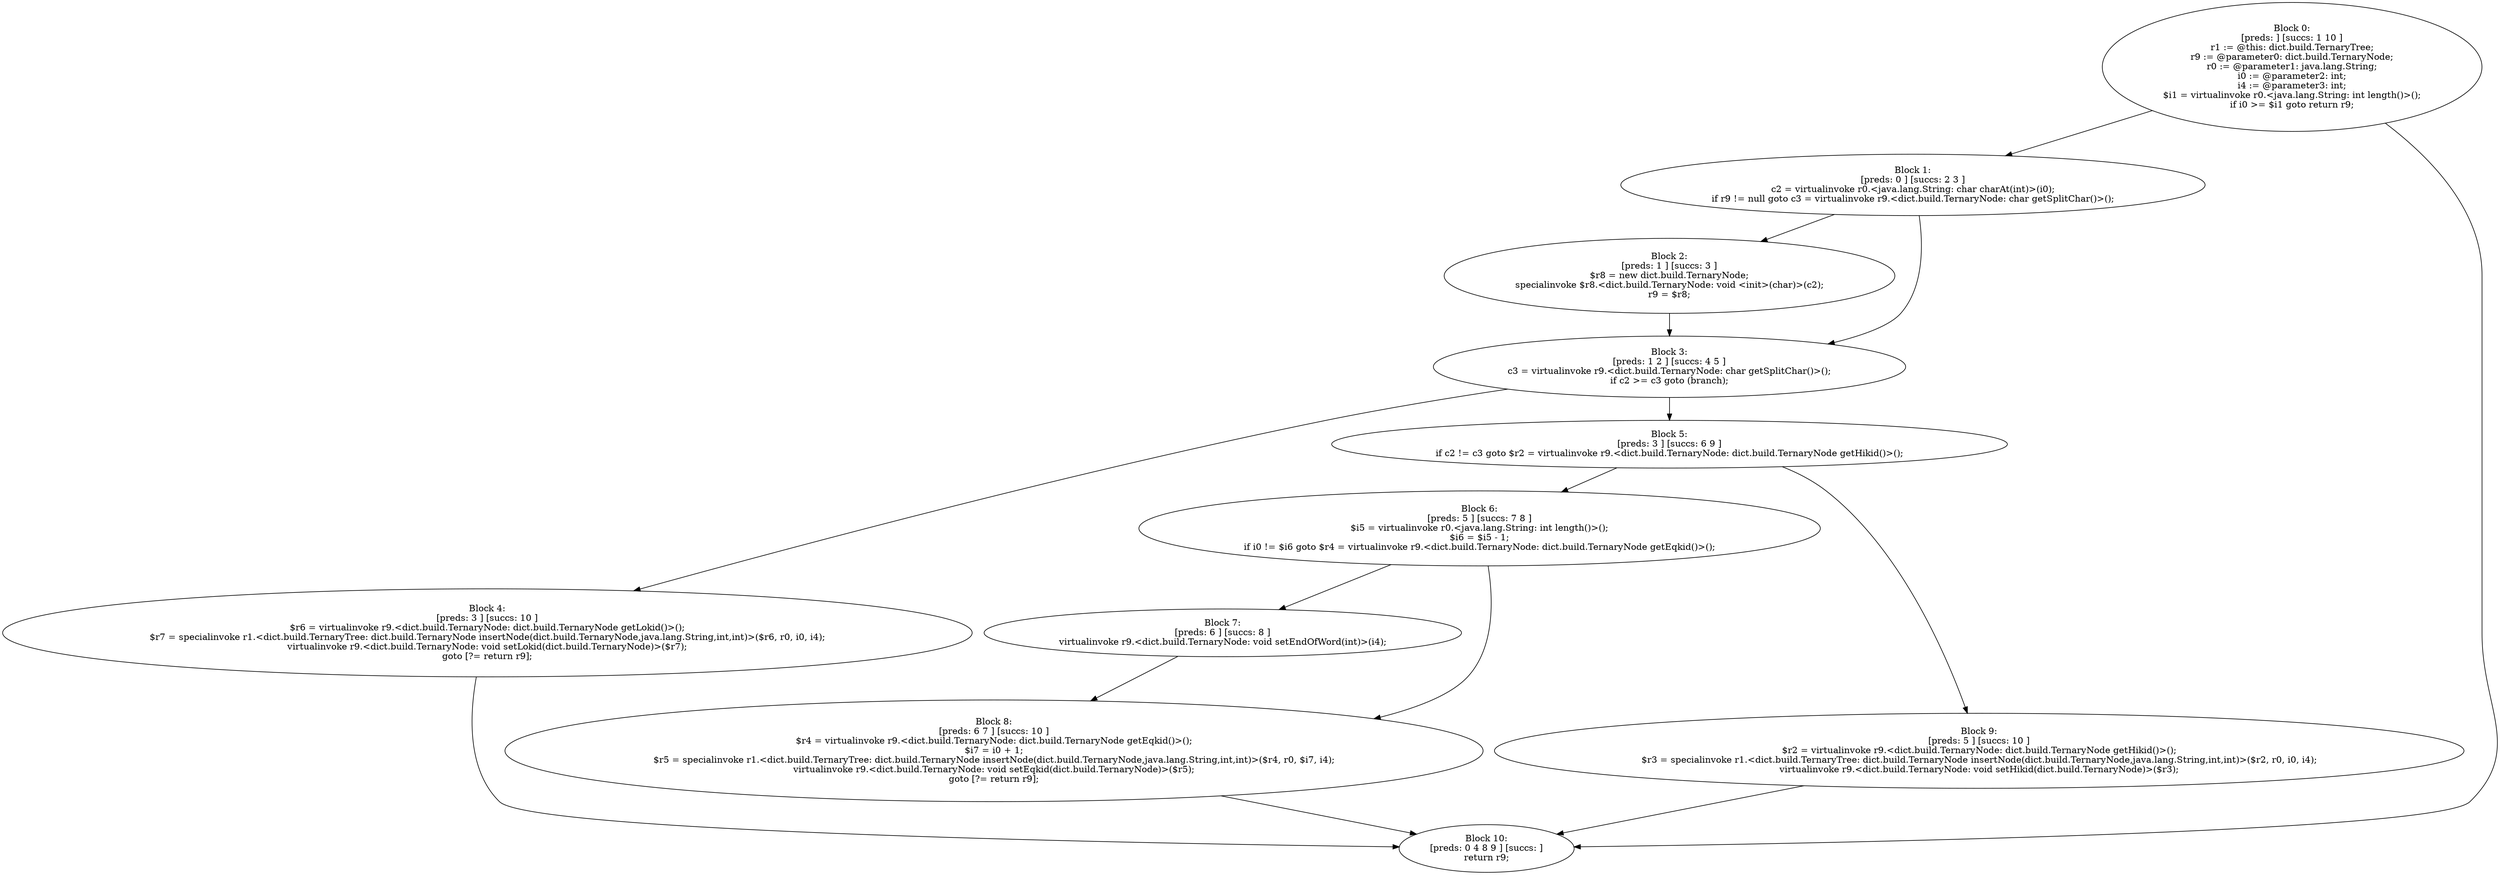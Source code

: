 digraph "unitGraph" {
    "Block 0:
[preds: ] [succs: 1 10 ]
r1 := @this: dict.build.TernaryTree;
r9 := @parameter0: dict.build.TernaryNode;
r0 := @parameter1: java.lang.String;
i0 := @parameter2: int;
i4 := @parameter3: int;
$i1 = virtualinvoke r0.<java.lang.String: int length()>();
if i0 >= $i1 goto return r9;
"
    "Block 1:
[preds: 0 ] [succs: 2 3 ]
c2 = virtualinvoke r0.<java.lang.String: char charAt(int)>(i0);
if r9 != null goto c3 = virtualinvoke r9.<dict.build.TernaryNode: char getSplitChar()>();
"
    "Block 2:
[preds: 1 ] [succs: 3 ]
$r8 = new dict.build.TernaryNode;
specialinvoke $r8.<dict.build.TernaryNode: void <init>(char)>(c2);
r9 = $r8;
"
    "Block 3:
[preds: 1 2 ] [succs: 4 5 ]
c3 = virtualinvoke r9.<dict.build.TernaryNode: char getSplitChar()>();
if c2 >= c3 goto (branch);
"
    "Block 4:
[preds: 3 ] [succs: 10 ]
$r6 = virtualinvoke r9.<dict.build.TernaryNode: dict.build.TernaryNode getLokid()>();
$r7 = specialinvoke r1.<dict.build.TernaryTree: dict.build.TernaryNode insertNode(dict.build.TernaryNode,java.lang.String,int,int)>($r6, r0, i0, i4);
virtualinvoke r9.<dict.build.TernaryNode: void setLokid(dict.build.TernaryNode)>($r7);
goto [?= return r9];
"
    "Block 5:
[preds: 3 ] [succs: 6 9 ]
if c2 != c3 goto $r2 = virtualinvoke r9.<dict.build.TernaryNode: dict.build.TernaryNode getHikid()>();
"
    "Block 6:
[preds: 5 ] [succs: 7 8 ]
$i5 = virtualinvoke r0.<java.lang.String: int length()>();
$i6 = $i5 - 1;
if i0 != $i6 goto $r4 = virtualinvoke r9.<dict.build.TernaryNode: dict.build.TernaryNode getEqkid()>();
"
    "Block 7:
[preds: 6 ] [succs: 8 ]
virtualinvoke r9.<dict.build.TernaryNode: void setEndOfWord(int)>(i4);
"
    "Block 8:
[preds: 6 7 ] [succs: 10 ]
$r4 = virtualinvoke r9.<dict.build.TernaryNode: dict.build.TernaryNode getEqkid()>();
$i7 = i0 + 1;
$r5 = specialinvoke r1.<dict.build.TernaryTree: dict.build.TernaryNode insertNode(dict.build.TernaryNode,java.lang.String,int,int)>($r4, r0, $i7, i4);
virtualinvoke r9.<dict.build.TernaryNode: void setEqkid(dict.build.TernaryNode)>($r5);
goto [?= return r9];
"
    "Block 9:
[preds: 5 ] [succs: 10 ]
$r2 = virtualinvoke r9.<dict.build.TernaryNode: dict.build.TernaryNode getHikid()>();
$r3 = specialinvoke r1.<dict.build.TernaryTree: dict.build.TernaryNode insertNode(dict.build.TernaryNode,java.lang.String,int,int)>($r2, r0, i0, i4);
virtualinvoke r9.<dict.build.TernaryNode: void setHikid(dict.build.TernaryNode)>($r3);
"
    "Block 10:
[preds: 0 4 8 9 ] [succs: ]
return r9;
"
    "Block 0:
[preds: ] [succs: 1 10 ]
r1 := @this: dict.build.TernaryTree;
r9 := @parameter0: dict.build.TernaryNode;
r0 := @parameter1: java.lang.String;
i0 := @parameter2: int;
i4 := @parameter3: int;
$i1 = virtualinvoke r0.<java.lang.String: int length()>();
if i0 >= $i1 goto return r9;
"->"Block 1:
[preds: 0 ] [succs: 2 3 ]
c2 = virtualinvoke r0.<java.lang.String: char charAt(int)>(i0);
if r9 != null goto c3 = virtualinvoke r9.<dict.build.TernaryNode: char getSplitChar()>();
";
    "Block 0:
[preds: ] [succs: 1 10 ]
r1 := @this: dict.build.TernaryTree;
r9 := @parameter0: dict.build.TernaryNode;
r0 := @parameter1: java.lang.String;
i0 := @parameter2: int;
i4 := @parameter3: int;
$i1 = virtualinvoke r0.<java.lang.String: int length()>();
if i0 >= $i1 goto return r9;
"->"Block 10:
[preds: 0 4 8 9 ] [succs: ]
return r9;
";
    "Block 1:
[preds: 0 ] [succs: 2 3 ]
c2 = virtualinvoke r0.<java.lang.String: char charAt(int)>(i0);
if r9 != null goto c3 = virtualinvoke r9.<dict.build.TernaryNode: char getSplitChar()>();
"->"Block 2:
[preds: 1 ] [succs: 3 ]
$r8 = new dict.build.TernaryNode;
specialinvoke $r8.<dict.build.TernaryNode: void <init>(char)>(c2);
r9 = $r8;
";
    "Block 1:
[preds: 0 ] [succs: 2 3 ]
c2 = virtualinvoke r0.<java.lang.String: char charAt(int)>(i0);
if r9 != null goto c3 = virtualinvoke r9.<dict.build.TernaryNode: char getSplitChar()>();
"->"Block 3:
[preds: 1 2 ] [succs: 4 5 ]
c3 = virtualinvoke r9.<dict.build.TernaryNode: char getSplitChar()>();
if c2 >= c3 goto (branch);
";
    "Block 2:
[preds: 1 ] [succs: 3 ]
$r8 = new dict.build.TernaryNode;
specialinvoke $r8.<dict.build.TernaryNode: void <init>(char)>(c2);
r9 = $r8;
"->"Block 3:
[preds: 1 2 ] [succs: 4 5 ]
c3 = virtualinvoke r9.<dict.build.TernaryNode: char getSplitChar()>();
if c2 >= c3 goto (branch);
";
    "Block 3:
[preds: 1 2 ] [succs: 4 5 ]
c3 = virtualinvoke r9.<dict.build.TernaryNode: char getSplitChar()>();
if c2 >= c3 goto (branch);
"->"Block 4:
[preds: 3 ] [succs: 10 ]
$r6 = virtualinvoke r9.<dict.build.TernaryNode: dict.build.TernaryNode getLokid()>();
$r7 = specialinvoke r1.<dict.build.TernaryTree: dict.build.TernaryNode insertNode(dict.build.TernaryNode,java.lang.String,int,int)>($r6, r0, i0, i4);
virtualinvoke r9.<dict.build.TernaryNode: void setLokid(dict.build.TernaryNode)>($r7);
goto [?= return r9];
";
    "Block 3:
[preds: 1 2 ] [succs: 4 5 ]
c3 = virtualinvoke r9.<dict.build.TernaryNode: char getSplitChar()>();
if c2 >= c3 goto (branch);
"->"Block 5:
[preds: 3 ] [succs: 6 9 ]
if c2 != c3 goto $r2 = virtualinvoke r9.<dict.build.TernaryNode: dict.build.TernaryNode getHikid()>();
";
    "Block 4:
[preds: 3 ] [succs: 10 ]
$r6 = virtualinvoke r9.<dict.build.TernaryNode: dict.build.TernaryNode getLokid()>();
$r7 = specialinvoke r1.<dict.build.TernaryTree: dict.build.TernaryNode insertNode(dict.build.TernaryNode,java.lang.String,int,int)>($r6, r0, i0, i4);
virtualinvoke r9.<dict.build.TernaryNode: void setLokid(dict.build.TernaryNode)>($r7);
goto [?= return r9];
"->"Block 10:
[preds: 0 4 8 9 ] [succs: ]
return r9;
";
    "Block 5:
[preds: 3 ] [succs: 6 9 ]
if c2 != c3 goto $r2 = virtualinvoke r9.<dict.build.TernaryNode: dict.build.TernaryNode getHikid()>();
"->"Block 6:
[preds: 5 ] [succs: 7 8 ]
$i5 = virtualinvoke r0.<java.lang.String: int length()>();
$i6 = $i5 - 1;
if i0 != $i6 goto $r4 = virtualinvoke r9.<dict.build.TernaryNode: dict.build.TernaryNode getEqkid()>();
";
    "Block 5:
[preds: 3 ] [succs: 6 9 ]
if c2 != c3 goto $r2 = virtualinvoke r9.<dict.build.TernaryNode: dict.build.TernaryNode getHikid()>();
"->"Block 9:
[preds: 5 ] [succs: 10 ]
$r2 = virtualinvoke r9.<dict.build.TernaryNode: dict.build.TernaryNode getHikid()>();
$r3 = specialinvoke r1.<dict.build.TernaryTree: dict.build.TernaryNode insertNode(dict.build.TernaryNode,java.lang.String,int,int)>($r2, r0, i0, i4);
virtualinvoke r9.<dict.build.TernaryNode: void setHikid(dict.build.TernaryNode)>($r3);
";
    "Block 6:
[preds: 5 ] [succs: 7 8 ]
$i5 = virtualinvoke r0.<java.lang.String: int length()>();
$i6 = $i5 - 1;
if i0 != $i6 goto $r4 = virtualinvoke r9.<dict.build.TernaryNode: dict.build.TernaryNode getEqkid()>();
"->"Block 7:
[preds: 6 ] [succs: 8 ]
virtualinvoke r9.<dict.build.TernaryNode: void setEndOfWord(int)>(i4);
";
    "Block 6:
[preds: 5 ] [succs: 7 8 ]
$i5 = virtualinvoke r0.<java.lang.String: int length()>();
$i6 = $i5 - 1;
if i0 != $i6 goto $r4 = virtualinvoke r9.<dict.build.TernaryNode: dict.build.TernaryNode getEqkid()>();
"->"Block 8:
[preds: 6 7 ] [succs: 10 ]
$r4 = virtualinvoke r9.<dict.build.TernaryNode: dict.build.TernaryNode getEqkid()>();
$i7 = i0 + 1;
$r5 = specialinvoke r1.<dict.build.TernaryTree: dict.build.TernaryNode insertNode(dict.build.TernaryNode,java.lang.String,int,int)>($r4, r0, $i7, i4);
virtualinvoke r9.<dict.build.TernaryNode: void setEqkid(dict.build.TernaryNode)>($r5);
goto [?= return r9];
";
    "Block 7:
[preds: 6 ] [succs: 8 ]
virtualinvoke r9.<dict.build.TernaryNode: void setEndOfWord(int)>(i4);
"->"Block 8:
[preds: 6 7 ] [succs: 10 ]
$r4 = virtualinvoke r9.<dict.build.TernaryNode: dict.build.TernaryNode getEqkid()>();
$i7 = i0 + 1;
$r5 = specialinvoke r1.<dict.build.TernaryTree: dict.build.TernaryNode insertNode(dict.build.TernaryNode,java.lang.String,int,int)>($r4, r0, $i7, i4);
virtualinvoke r9.<dict.build.TernaryNode: void setEqkid(dict.build.TernaryNode)>($r5);
goto [?= return r9];
";
    "Block 8:
[preds: 6 7 ] [succs: 10 ]
$r4 = virtualinvoke r9.<dict.build.TernaryNode: dict.build.TernaryNode getEqkid()>();
$i7 = i0 + 1;
$r5 = specialinvoke r1.<dict.build.TernaryTree: dict.build.TernaryNode insertNode(dict.build.TernaryNode,java.lang.String,int,int)>($r4, r0, $i7, i4);
virtualinvoke r9.<dict.build.TernaryNode: void setEqkid(dict.build.TernaryNode)>($r5);
goto [?= return r9];
"->"Block 10:
[preds: 0 4 8 9 ] [succs: ]
return r9;
";
    "Block 9:
[preds: 5 ] [succs: 10 ]
$r2 = virtualinvoke r9.<dict.build.TernaryNode: dict.build.TernaryNode getHikid()>();
$r3 = specialinvoke r1.<dict.build.TernaryTree: dict.build.TernaryNode insertNode(dict.build.TernaryNode,java.lang.String,int,int)>($r2, r0, i0, i4);
virtualinvoke r9.<dict.build.TernaryNode: void setHikid(dict.build.TernaryNode)>($r3);
"->"Block 10:
[preds: 0 4 8 9 ] [succs: ]
return r9;
";
}
